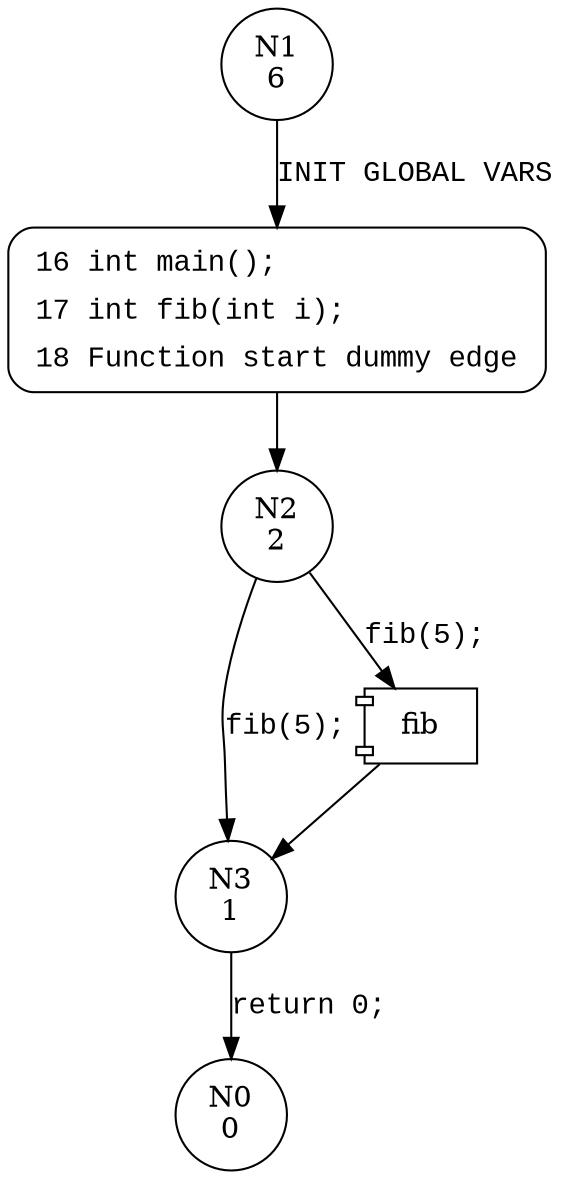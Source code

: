 digraph main {
1 [shape="circle" label="N1\n6"]
16 [shape="circle" label="N16\n5"]
2 [shape="circle" label="N2\n2"]
3 [shape="circle" label="N3\n1"]
0 [shape="circle" label="N0\n0"]
16 [style="filled,bold" penwidth="1" fillcolor="white" fontname="Courier New" shape="Mrecord" label=<<table border="0" cellborder="0" cellpadding="3" bgcolor="white"><tr><td align="right">16</td><td align="left">int main();</td></tr><tr><td align="right">17</td><td align="left">int fib(int i);</td></tr><tr><td align="right">18</td><td align="left">Function start dummy edge</td></tr></table>>]
16 -> 2[label=""]
1 -> 16 [label="INIT GLOBAL VARS" fontname="Courier New"]
100001 [shape="component" label="fib"]
2 -> 100001 [label="fib(5);" fontname="Courier New"]
100001 -> 3 [label="" fontname="Courier New"]
2 -> 3 [label="fib(5);" fontname="Courier New"]
3 -> 0 [label="return 0;" fontname="Courier New"]
}